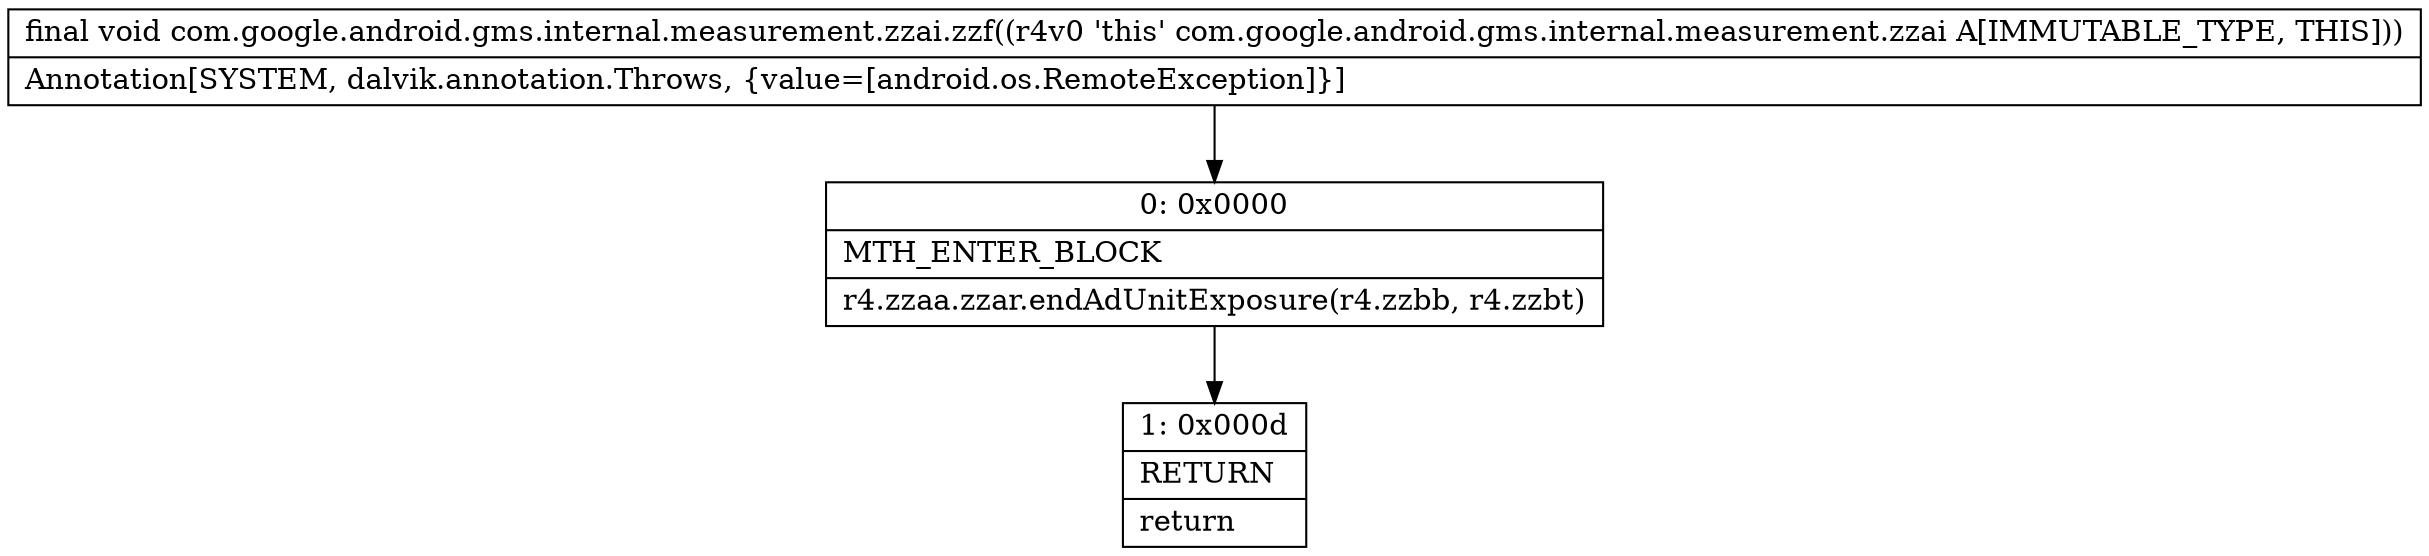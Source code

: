 digraph "CFG forcom.google.android.gms.internal.measurement.zzai.zzf()V" {
Node_0 [shape=record,label="{0\:\ 0x0000|MTH_ENTER_BLOCK\l|r4.zzaa.zzar.endAdUnitExposure(r4.zzbb, r4.zzbt)\l}"];
Node_1 [shape=record,label="{1\:\ 0x000d|RETURN\l|return\l}"];
MethodNode[shape=record,label="{final void com.google.android.gms.internal.measurement.zzai.zzf((r4v0 'this' com.google.android.gms.internal.measurement.zzai A[IMMUTABLE_TYPE, THIS]))  | Annotation[SYSTEM, dalvik.annotation.Throws, \{value=[android.os.RemoteException]\}]\l}"];
MethodNode -> Node_0;
Node_0 -> Node_1;
}

